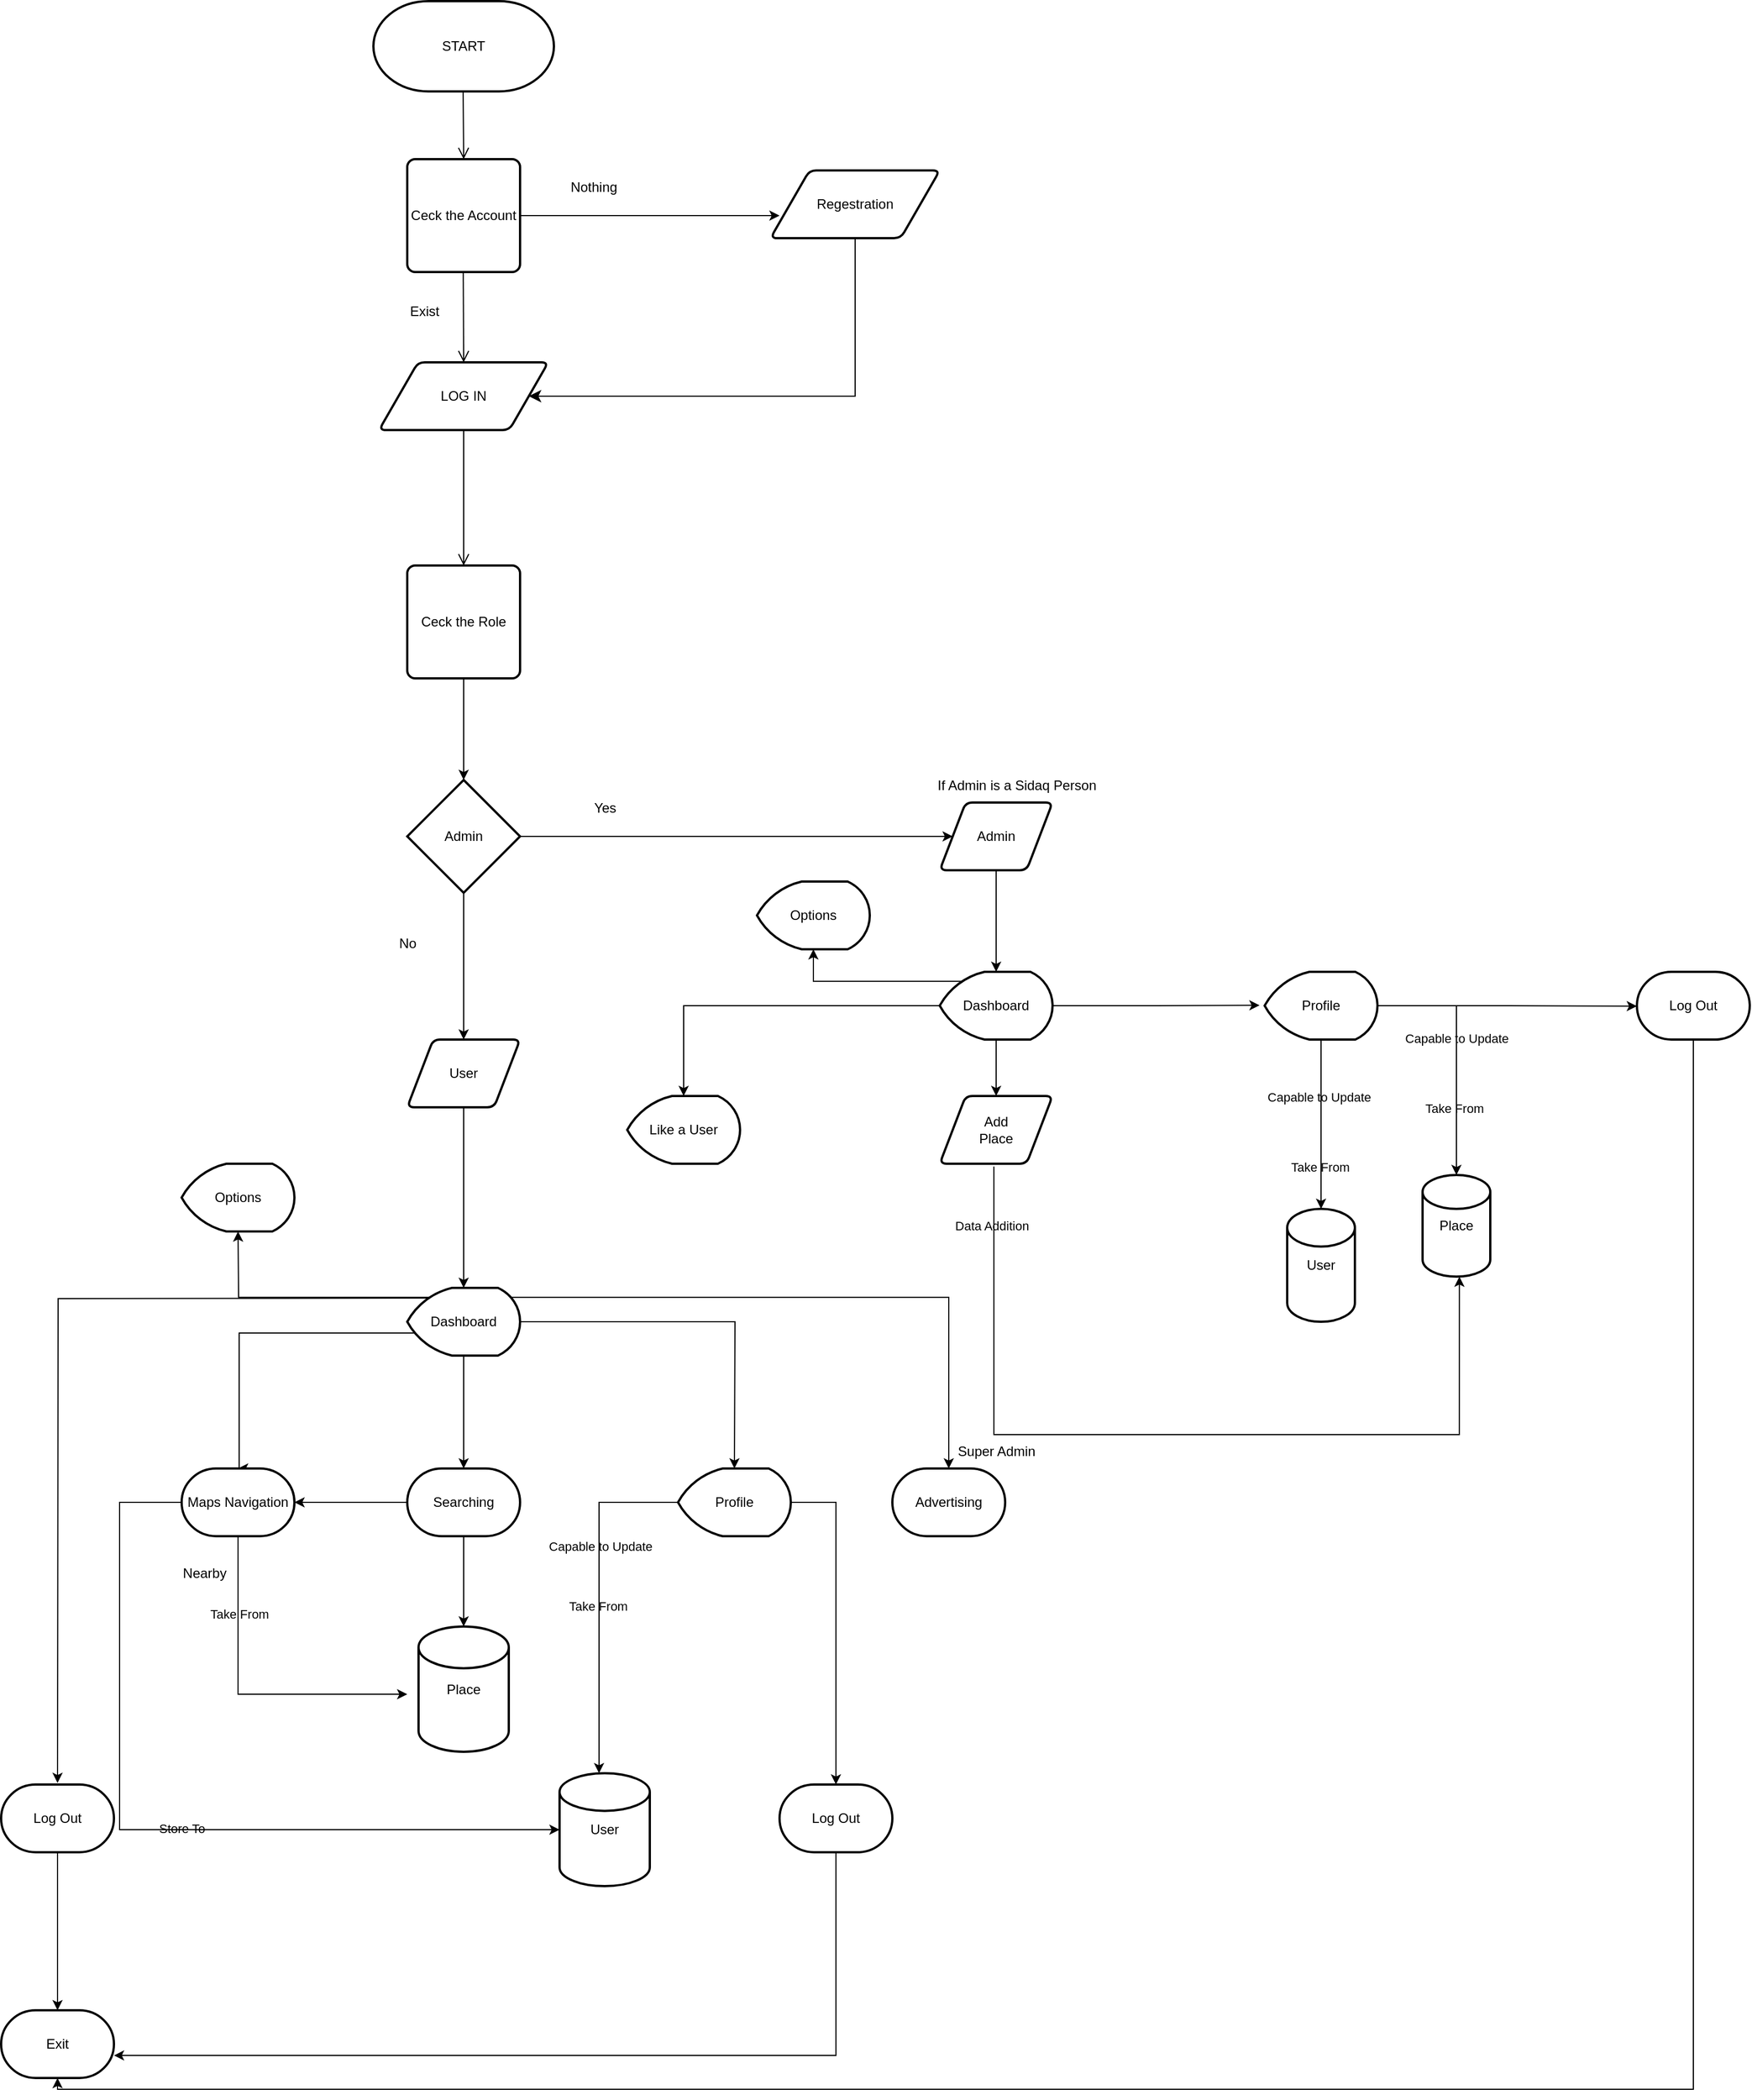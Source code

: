 <mxfile version="21.6.5" type="github">
  <diagram name="Halaman-1" id="2lCrTOcOA4yvUkynCQ19">
    <mxGraphModel dx="1130" dy="735" grid="1" gridSize="10" guides="1" tooltips="1" connect="1" arrows="1" fold="1" page="1" pageScale="1" pageWidth="827" pageHeight="1169" math="0" shadow="0">
      <root>
        <mxCell id="0" />
        <mxCell id="1" parent="0" />
        <mxCell id="ChmPbcpzLPWA6f1NTkVk-4" value="" style="endArrow=open;startArrow=none;endFill=0;startFill=0;endSize=8;html=1;verticalAlign=bottom;labelBackgroundColor=none;strokeWidth=1;rounded=0;fontColor=default;entryX=0.5;entryY=0;entryDx=0;entryDy=0;" parent="1" target="ChmPbcpzLPWA6f1NTkVk-25" edge="1">
          <mxGeometry width="160" relative="1" as="geometry">
            <mxPoint x="399.5" y="50" as="sourcePoint" />
            <mxPoint x="400" y="150" as="targetPoint" />
            <Array as="points">
              <mxPoint x="399.5" y="96" />
            </Array>
          </mxGeometry>
        </mxCell>
        <mxCell id="ChmPbcpzLPWA6f1NTkVk-1" value="START" style="strokeWidth=2;html=1;shape=mxgraph.flowchart.terminator;whiteSpace=wrap;labelBackgroundColor=none;" parent="1" vertex="1">
          <mxGeometry x="320" y="20" width="160" height="80" as="geometry" />
        </mxCell>
        <mxCell id="ChmPbcpzLPWA6f1NTkVk-6" value="LOG IN" style="shape=parallelogram;html=1;strokeWidth=2;perimeter=parallelogramPerimeter;whiteSpace=wrap;rounded=1;arcSize=12;size=0.23;labelBackgroundColor=none;" parent="1" vertex="1">
          <mxGeometry x="325" y="340" width="150" height="60" as="geometry" />
        </mxCell>
        <mxCell id="ChmPbcpzLPWA6f1NTkVk-7" value="" style="endArrow=open;startArrow=none;endFill=0;startFill=0;endSize=8;html=1;verticalAlign=bottom;labelBackgroundColor=none;strokeWidth=1;rounded=0;fontColor=default;entryX=0.5;entryY=0;entryDx=0;entryDy=0;" parent="1" target="ChmPbcpzLPWA6f1NTkVk-6" edge="1">
          <mxGeometry width="160" relative="1" as="geometry">
            <mxPoint x="399.5" y="230" as="sourcePoint" />
            <mxPoint x="400" y="330" as="targetPoint" />
            <Array as="points" />
          </mxGeometry>
        </mxCell>
        <mxCell id="ChmPbcpzLPWA6f1NTkVk-11" value="" style="endArrow=open;startArrow=none;endFill=0;startFill=0;endSize=8;html=1;verticalAlign=bottom;labelBackgroundColor=none;strokeWidth=1;rounded=0;fontColor=default;exitX=0.5;exitY=1;exitDx=0;exitDy=0;" parent="1" source="ChmPbcpzLPWA6f1NTkVk-6" target="ChmPbcpzLPWA6f1NTkVk-13" edge="1">
          <mxGeometry width="160" relative="1" as="geometry">
            <mxPoint x="399.5" y="410" as="sourcePoint" />
            <mxPoint x="400" y="510" as="targetPoint" />
            <Array as="points" />
          </mxGeometry>
        </mxCell>
        <mxCell id="ChmPbcpzLPWA6f1NTkVk-16" style="edgeStyle=orthogonalEdgeStyle;rounded=0;orthogonalLoop=1;jettySize=auto;html=1;exitX=0.5;exitY=1;exitDx=0;exitDy=0;labelBackgroundColor=none;fontColor=default;entryX=0.5;entryY=0;entryDx=0;entryDy=0;entryPerimeter=0;" parent="1" source="ChmPbcpzLPWA6f1NTkVk-13" target="ChmPbcpzLPWA6f1NTkVk-14" edge="1">
          <mxGeometry relative="1" as="geometry">
            <mxPoint x="400" y="690" as="targetPoint" />
          </mxGeometry>
        </mxCell>
        <mxCell id="ChmPbcpzLPWA6f1NTkVk-13" value="Ceck the Role" style="rounded=1;whiteSpace=wrap;html=1;absoluteArcSize=1;arcSize=14;strokeWidth=2;labelBackgroundColor=none;" parent="1" vertex="1">
          <mxGeometry x="350" y="520" width="100" height="100" as="geometry" />
        </mxCell>
        <mxCell id="ChmPbcpzLPWA6f1NTkVk-18" style="edgeStyle=orthogonalEdgeStyle;rounded=0;orthogonalLoop=1;jettySize=auto;html=1;exitX=1;exitY=0.5;exitDx=0;exitDy=0;exitPerimeter=0;labelBackgroundColor=none;fontColor=default;entryX=0;entryY=0.5;entryDx=0;entryDy=0;" parent="1" source="ChmPbcpzLPWA6f1NTkVk-14" target="ChmPbcpzLPWA6f1NTkVk-20" edge="1">
          <mxGeometry relative="1" as="geometry">
            <mxPoint x="600" y="760" as="targetPoint" />
          </mxGeometry>
        </mxCell>
        <mxCell id="ChmPbcpzLPWA6f1NTkVk-19" style="edgeStyle=orthogonalEdgeStyle;rounded=0;orthogonalLoop=1;jettySize=auto;html=1;exitX=0.5;exitY=1;exitDx=0;exitDy=0;exitPerimeter=0;labelBackgroundColor=none;fontColor=default;entryX=0.5;entryY=0;entryDx=0;entryDy=0;" parent="1" source="ChmPbcpzLPWA6f1NTkVk-14" target="ChmPbcpzLPWA6f1NTkVk-21" edge="1">
          <mxGeometry relative="1" as="geometry">
            <mxPoint x="400" y="920" as="targetPoint" />
          </mxGeometry>
        </mxCell>
        <mxCell id="ChmPbcpzLPWA6f1NTkVk-14" value="Admin" style="strokeWidth=2;html=1;shape=mxgraph.flowchart.decision;whiteSpace=wrap;labelBackgroundColor=none;" parent="1" vertex="1">
          <mxGeometry x="350" y="710" width="100" height="100" as="geometry" />
        </mxCell>
        <mxCell id="ChmPbcpzLPWA6f1NTkVk-74" value="" style="edgeStyle=orthogonalEdgeStyle;rounded=0;orthogonalLoop=1;jettySize=auto;html=1;labelBackgroundColor=none;fontColor=default;" parent="1" source="ChmPbcpzLPWA6f1NTkVk-20" target="ChmPbcpzLPWA6f1NTkVk-72" edge="1">
          <mxGeometry relative="1" as="geometry" />
        </mxCell>
        <mxCell id="ChmPbcpzLPWA6f1NTkVk-20" value="Admin" style="shape=parallelogram;html=1;strokeWidth=2;perimeter=parallelogramPerimeter;whiteSpace=wrap;rounded=1;arcSize=12;size=0.23;labelBackgroundColor=none;" parent="1" vertex="1">
          <mxGeometry x="822" y="730" width="100" height="60" as="geometry" />
        </mxCell>
        <mxCell id="ChmPbcpzLPWA6f1NTkVk-43" value="" style="edgeStyle=orthogonalEdgeStyle;rounded=0;orthogonalLoop=1;jettySize=auto;html=1;labelBackgroundColor=none;fontColor=default;" parent="1" source="ChmPbcpzLPWA6f1NTkVk-21" target="ChmPbcpzLPWA6f1NTkVk-41" edge="1">
          <mxGeometry relative="1" as="geometry" />
        </mxCell>
        <mxCell id="ChmPbcpzLPWA6f1NTkVk-21" value="User" style="shape=parallelogram;html=1;strokeWidth=2;perimeter=parallelogramPerimeter;whiteSpace=wrap;rounded=1;arcSize=12;size=0.23;labelBackgroundColor=none;" parent="1" vertex="1">
          <mxGeometry x="350" y="940" width="100" height="60" as="geometry" />
        </mxCell>
        <mxCell id="ChmPbcpzLPWA6f1NTkVk-23" value="Yes" style="text;html=1;align=center;verticalAlign=middle;resizable=0;points=[];autosize=1;strokeColor=none;fillColor=none;labelBackgroundColor=none;" parent="1" vertex="1">
          <mxGeometry x="505" y="720" width="40" height="30" as="geometry" />
        </mxCell>
        <mxCell id="ChmPbcpzLPWA6f1NTkVk-24" value="No" style="text;html=1;align=center;verticalAlign=middle;resizable=0;points=[];autosize=1;strokeColor=none;fillColor=none;labelBackgroundColor=none;" parent="1" vertex="1">
          <mxGeometry x="330" y="840" width="40" height="30" as="geometry" />
        </mxCell>
        <mxCell id="ChmPbcpzLPWA6f1NTkVk-26" style="edgeStyle=orthogonalEdgeStyle;rounded=0;orthogonalLoop=1;jettySize=auto;html=1;exitX=1;exitY=0.5;exitDx=0;exitDy=0;labelBackgroundColor=none;fontColor=default;" parent="1" source="ChmPbcpzLPWA6f1NTkVk-25" edge="1">
          <mxGeometry relative="1" as="geometry">
            <mxPoint x="680" y="210" as="targetPoint" />
          </mxGeometry>
        </mxCell>
        <mxCell id="ChmPbcpzLPWA6f1NTkVk-25" value="Ceck the Account " style="rounded=1;whiteSpace=wrap;html=1;absoluteArcSize=1;arcSize=14;strokeWidth=2;labelBackgroundColor=none;" parent="1" vertex="1">
          <mxGeometry x="350" y="160" width="100" height="100" as="geometry" />
        </mxCell>
        <mxCell id="ChmPbcpzLPWA6f1NTkVk-27" value="Exist" style="text;html=1;align=center;verticalAlign=middle;resizable=0;points=[];autosize=1;strokeColor=none;fillColor=none;labelBackgroundColor=none;" parent="1" vertex="1">
          <mxGeometry x="340" y="280" width="50" height="30" as="geometry" />
        </mxCell>
        <mxCell id="ChmPbcpzLPWA6f1NTkVk-28" value="Nothing" style="text;html=1;align=center;verticalAlign=middle;resizable=0;points=[];autosize=1;strokeColor=none;fillColor=none;labelBackgroundColor=none;" parent="1" vertex="1">
          <mxGeometry x="485" y="170" width="60" height="30" as="geometry" />
        </mxCell>
        <mxCell id="ChmPbcpzLPWA6f1NTkVk-34" value="" style="edgeStyle=segmentEdgeStyle;endArrow=classic;html=1;curved=0;rounded=0;endSize=8;startSize=8;exitX=0.5;exitY=1;exitDx=0;exitDy=0;entryX=1;entryY=0.5;entryDx=0;entryDy=0;labelBackgroundColor=none;fontColor=default;" parent="1" source="ChmPbcpzLPWA6f1NTkVk-86" target="ChmPbcpzLPWA6f1NTkVk-6" edge="1">
          <mxGeometry width="50" height="50" relative="1" as="geometry">
            <mxPoint x="721" y="231.98" as="sourcePoint" />
            <mxPoint x="510" y="370" as="targetPoint" />
            <Array as="points">
              <mxPoint x="747" y="370" />
            </Array>
          </mxGeometry>
        </mxCell>
        <mxCell id="ChmPbcpzLPWA6f1NTkVk-47" value="" style="edgeStyle=orthogonalEdgeStyle;rounded=0;orthogonalLoop=1;jettySize=auto;html=1;labelBackgroundColor=none;fontColor=default;" parent="1" source="ChmPbcpzLPWA6f1NTkVk-41" target="ChmPbcpzLPWA6f1NTkVk-46" edge="1">
          <mxGeometry relative="1" as="geometry" />
        </mxCell>
        <mxCell id="ChmPbcpzLPWA6f1NTkVk-50" style="edgeStyle=orthogonalEdgeStyle;rounded=0;orthogonalLoop=1;jettySize=auto;html=1;exitX=0.2;exitY=0.86;exitDx=0;exitDy=0;exitPerimeter=0;labelBackgroundColor=none;fontColor=default;" parent="1" source="ChmPbcpzLPWA6f1NTkVk-41" edge="1">
          <mxGeometry relative="1" as="geometry">
            <mxPoint x="200" y="1320" as="targetPoint" />
            <Array as="points">
              <mxPoint x="370" y="1200" />
              <mxPoint x="201" y="1200" />
            </Array>
          </mxGeometry>
        </mxCell>
        <mxCell id="ChmPbcpzLPWA6f1NTkVk-56" style="edgeStyle=orthogonalEdgeStyle;rounded=0;orthogonalLoop=1;jettySize=auto;html=1;exitX=1;exitY=0.5;exitDx=0;exitDy=0;exitPerimeter=0;entryX=0.5;entryY=0;entryDx=0;entryDy=0;entryPerimeter=0;labelBackgroundColor=none;fontColor=default;" parent="1" source="ChmPbcpzLPWA6f1NTkVk-41" edge="1">
          <mxGeometry relative="1" as="geometry">
            <mxPoint x="640" y="1320" as="targetPoint" />
          </mxGeometry>
        </mxCell>
        <mxCell id="ChmPbcpzLPWA6f1NTkVk-57" style="edgeStyle=orthogonalEdgeStyle;rounded=0;orthogonalLoop=1;jettySize=auto;html=1;exitX=0.92;exitY=0.14;exitDx=0;exitDy=0;exitPerimeter=0;entryX=0.5;entryY=0;entryDx=0;entryDy=0;entryPerimeter=0;labelBackgroundColor=none;fontColor=default;" parent="1" source="ChmPbcpzLPWA6f1NTkVk-41" target="ChmPbcpzLPWA6f1NTkVk-58" edge="1">
          <mxGeometry relative="1" as="geometry">
            <mxPoint x="850" y="1168" as="targetPoint" />
          </mxGeometry>
        </mxCell>
        <mxCell id="ChmPbcpzLPWA6f1NTkVk-61" style="edgeStyle=orthogonalEdgeStyle;rounded=0;orthogonalLoop=1;jettySize=auto;html=1;exitX=0.2;exitY=0.14;exitDx=0;exitDy=0;exitPerimeter=0;entryX=0.41;entryY=-0.033;entryDx=0;entryDy=0;entryPerimeter=0;labelBackgroundColor=none;fontColor=default;" parent="1" edge="1">
          <mxGeometry relative="1" as="geometry">
            <mxPoint x="40" y="1598.62" as="targetPoint" />
            <mxPoint x="379" y="1169" as="sourcePoint" />
          </mxGeometry>
        </mxCell>
        <mxCell id="ChmPbcpzLPWA6f1NTkVk-80" style="edgeStyle=orthogonalEdgeStyle;rounded=0;orthogonalLoop=1;jettySize=auto;html=1;exitX=0.2;exitY=0.14;exitDx=0;exitDy=0;exitPerimeter=0;labelBackgroundColor=none;fontColor=default;" parent="1" source="ChmPbcpzLPWA6f1NTkVk-41" edge="1">
          <mxGeometry relative="1" as="geometry">
            <mxPoint x="200" y="1110" as="targetPoint" />
          </mxGeometry>
        </mxCell>
        <mxCell id="ChmPbcpzLPWA6f1NTkVk-41" value="Dashboard" style="strokeWidth=2;html=1;shape=mxgraph.flowchart.display;whiteSpace=wrap;labelBackgroundColor=none;" parent="1" vertex="1">
          <mxGeometry x="350" y="1160" width="100" height="60" as="geometry" />
        </mxCell>
        <mxCell id="ChmPbcpzLPWA6f1NTkVk-49" value="" style="edgeStyle=orthogonalEdgeStyle;rounded=0;orthogonalLoop=1;jettySize=auto;html=1;labelBackgroundColor=none;fontColor=default;" parent="1" source="ChmPbcpzLPWA6f1NTkVk-46" target="ChmPbcpzLPWA6f1NTkVk-48" edge="1">
          <mxGeometry relative="1" as="geometry" />
        </mxCell>
        <mxCell id="mq3iDI-GHMtYQl5bMMJG-1" value="" style="edgeStyle=orthogonalEdgeStyle;rounded=0;orthogonalLoop=1;jettySize=auto;html=1;" edge="1" parent="1" source="ChmPbcpzLPWA6f1NTkVk-46" target="ChmPbcpzLPWA6f1NTkVk-51">
          <mxGeometry relative="1" as="geometry" />
        </mxCell>
        <mxCell id="ChmPbcpzLPWA6f1NTkVk-46" value="Searching" style="strokeWidth=2;html=1;shape=mxgraph.flowchart.terminator;whiteSpace=wrap;labelBackgroundColor=none;" parent="1" vertex="1">
          <mxGeometry x="350" y="1320" width="100" height="60" as="geometry" />
        </mxCell>
        <mxCell id="ChmPbcpzLPWA6f1NTkVk-48" value="Place" style="strokeWidth=2;html=1;shape=mxgraph.flowchart.database;whiteSpace=wrap;labelBackgroundColor=none;" parent="1" vertex="1">
          <mxGeometry x="360" y="1460" width="80" height="111" as="geometry" />
        </mxCell>
        <mxCell id="ChmPbcpzLPWA6f1NTkVk-53" style="edgeStyle=orthogonalEdgeStyle;rounded=0;orthogonalLoop=1;jettySize=auto;html=1;exitX=0.5;exitY=1;exitDx=0;exitDy=0;exitPerimeter=0;labelBackgroundColor=none;fontColor=default;" parent="1" source="ChmPbcpzLPWA6f1NTkVk-51" edge="1">
          <mxGeometry relative="1" as="geometry">
            <mxPoint x="350" y="1520" as="targetPoint" />
            <Array as="points">
              <mxPoint x="200" y="1470" />
              <mxPoint x="200" y="1470" />
            </Array>
          </mxGeometry>
        </mxCell>
        <mxCell id="ChmPbcpzLPWA6f1NTkVk-93" value="Take From" style="edgeLabel;html=1;align=center;verticalAlign=middle;resizable=0;points=[];labelBackgroundColor=none;" parent="ChmPbcpzLPWA6f1NTkVk-53" vertex="1" connectable="0">
          <mxGeometry x="-0.529" y="1" relative="1" as="geometry">
            <mxPoint as="offset" />
          </mxGeometry>
        </mxCell>
        <mxCell id="ChmPbcpzLPWA6f1NTkVk-91" style="edgeStyle=orthogonalEdgeStyle;rounded=0;orthogonalLoop=1;jettySize=auto;html=1;exitX=0;exitY=0.5;exitDx=0;exitDy=0;exitPerimeter=0;labelBackgroundColor=none;fontColor=default;" parent="1" source="ChmPbcpzLPWA6f1NTkVk-51" edge="1">
          <mxGeometry relative="1" as="geometry">
            <mxPoint x="485" y="1640" as="targetPoint" />
            <mxPoint x="115" y="1350" as="sourcePoint" />
            <Array as="points">
              <mxPoint x="95" y="1350" />
              <mxPoint x="95" y="1640" />
            </Array>
          </mxGeometry>
        </mxCell>
        <mxCell id="ChmPbcpzLPWA6f1NTkVk-92" value="Store To" style="edgeLabel;html=1;align=center;verticalAlign=middle;resizable=0;points=[];labelBackgroundColor=none;" parent="ChmPbcpzLPWA6f1NTkVk-91" vertex="1" connectable="0">
          <mxGeometry x="0.086" y="1" relative="1" as="geometry">
            <mxPoint x="1" as="offset" />
          </mxGeometry>
        </mxCell>
        <mxCell id="ChmPbcpzLPWA6f1NTkVk-51" value="Maps Navigation" style="strokeWidth=2;html=1;shape=mxgraph.flowchart.terminator;whiteSpace=wrap;labelBackgroundColor=none;" parent="1" vertex="1">
          <mxGeometry x="150" y="1320" width="100" height="60" as="geometry" />
        </mxCell>
        <mxCell id="ChmPbcpzLPWA6f1NTkVk-65" value="" style="edgeStyle=orthogonalEdgeStyle;rounded=0;orthogonalLoop=1;jettySize=auto;html=1;labelBackgroundColor=none;fontColor=default;" parent="1" target="ChmPbcpzLPWA6f1NTkVk-59" edge="1">
          <mxGeometry relative="1" as="geometry">
            <mxPoint x="640" y="1380" as="sourcePoint" />
            <Array as="points">
              <mxPoint x="640" y="1350" />
              <mxPoint x="520" y="1350" />
            </Array>
          </mxGeometry>
        </mxCell>
        <mxCell id="ChmPbcpzLPWA6f1NTkVk-100" value="Take From" style="edgeLabel;html=1;align=center;verticalAlign=middle;resizable=0;points=[];labelBackgroundColor=none;" parent="ChmPbcpzLPWA6f1NTkVk-65" vertex="1" connectable="0">
          <mxGeometry x="0.241" y="-1" relative="1" as="geometry">
            <mxPoint as="offset" />
          </mxGeometry>
        </mxCell>
        <mxCell id="ChmPbcpzLPWA6f1NTkVk-102" value="Capable to Update" style="edgeLabel;html=1;align=center;verticalAlign=middle;resizable=0;points=[];labelBackgroundColor=none;" parent="ChmPbcpzLPWA6f1NTkVk-65" vertex="1" connectable="0">
          <mxGeometry x="-0.034" y="1" relative="1" as="geometry">
            <mxPoint as="offset" />
          </mxGeometry>
        </mxCell>
        <mxCell id="ChmPbcpzLPWA6f1NTkVk-67" style="edgeStyle=orthogonalEdgeStyle;rounded=0;orthogonalLoop=1;jettySize=auto;html=1;exitX=1;exitY=0.5;exitDx=0;exitDy=0;exitPerimeter=0;labelBackgroundColor=none;fontColor=default;" parent="1" target="ChmPbcpzLPWA6f1NTkVk-66" edge="1">
          <mxGeometry relative="1" as="geometry">
            <mxPoint x="690" y="1350" as="sourcePoint" />
            <Array as="points">
              <mxPoint x="730" y="1350" />
            </Array>
          </mxGeometry>
        </mxCell>
        <mxCell id="ChmPbcpzLPWA6f1NTkVk-58" value="&lt;span class=&quot;ILfuVd&quot; lang=&quot;id&quot;&gt;Advertising&lt;/span&gt;" style="strokeWidth=2;html=1;shape=mxgraph.flowchart.terminator;whiteSpace=wrap;labelBackgroundColor=none;" parent="1" vertex="1">
          <mxGeometry x="780" y="1320" width="100" height="60" as="geometry" />
        </mxCell>
        <mxCell id="ChmPbcpzLPWA6f1NTkVk-59" value="User" style="strokeWidth=2;html=1;shape=mxgraph.flowchart.database;whiteSpace=wrap;labelBackgroundColor=none;" parent="1" vertex="1">
          <mxGeometry x="485" y="1590" width="80" height="100" as="geometry" />
        </mxCell>
        <mxCell id="ChmPbcpzLPWA6f1NTkVk-64" style="edgeStyle=orthogonalEdgeStyle;rounded=0;orthogonalLoop=1;jettySize=auto;html=1;exitX=0.5;exitY=1;exitDx=0;exitDy=0;exitPerimeter=0;labelBackgroundColor=none;fontColor=default;" parent="1" source="ChmPbcpzLPWA6f1NTkVk-62" target="ChmPbcpzLPWA6f1NTkVk-63" edge="1">
          <mxGeometry relative="1" as="geometry" />
        </mxCell>
        <mxCell id="ChmPbcpzLPWA6f1NTkVk-62" value="Log Out" style="strokeWidth=2;html=1;shape=mxgraph.flowchart.terminator;whiteSpace=wrap;labelBackgroundColor=none;" parent="1" vertex="1">
          <mxGeometry x="-10" y="1600" width="100" height="60" as="geometry" />
        </mxCell>
        <mxCell id="ChmPbcpzLPWA6f1NTkVk-63" value="Exit" style="strokeWidth=2;html=1;shape=mxgraph.flowchart.terminator;whiteSpace=wrap;labelBackgroundColor=none;" parent="1" vertex="1">
          <mxGeometry x="-10" y="1800" width="100" height="60" as="geometry" />
        </mxCell>
        <mxCell id="ChmPbcpzLPWA6f1NTkVk-68" style="edgeStyle=orthogonalEdgeStyle;rounded=0;orthogonalLoop=1;jettySize=auto;html=1;exitX=0.5;exitY=1;exitDx=0;exitDy=0;exitPerimeter=0;entryX=1;entryY=0.667;entryDx=0;entryDy=0;entryPerimeter=0;labelBackgroundColor=none;fontColor=default;" parent="1" source="ChmPbcpzLPWA6f1NTkVk-66" target="ChmPbcpzLPWA6f1NTkVk-63" edge="1">
          <mxGeometry relative="1" as="geometry">
            <mxPoint x="730" y="1842" as="targetPoint" />
          </mxGeometry>
        </mxCell>
        <mxCell id="ChmPbcpzLPWA6f1NTkVk-66" value="Log Out" style="strokeWidth=2;html=1;shape=mxgraph.flowchart.terminator;whiteSpace=wrap;labelBackgroundColor=none;" parent="1" vertex="1">
          <mxGeometry x="680" y="1600" width="100" height="60" as="geometry" />
        </mxCell>
        <mxCell id="ChmPbcpzLPWA6f1NTkVk-69" value="&lt;div&gt;Super Admin&lt;/div&gt;" style="text;html=1;align=center;verticalAlign=middle;resizable=0;points=[];autosize=1;strokeColor=none;fillColor=none;labelBackgroundColor=none;" parent="1" vertex="1">
          <mxGeometry x="827" y="1290" width="90" height="30" as="geometry" />
        </mxCell>
        <mxCell id="ChmPbcpzLPWA6f1NTkVk-71" value="Nearby" style="text;html=1;align=center;verticalAlign=middle;resizable=0;points=[];autosize=1;strokeColor=none;fillColor=none;labelBackgroundColor=none;" parent="1" vertex="1">
          <mxGeometry x="140" y="1398" width="60" height="30" as="geometry" />
        </mxCell>
        <mxCell id="ChmPbcpzLPWA6f1NTkVk-77" style="edgeStyle=orthogonalEdgeStyle;rounded=0;orthogonalLoop=1;jettySize=auto;html=1;exitX=0;exitY=0.5;exitDx=0;exitDy=0;exitPerimeter=0;entryX=0.5;entryY=0;entryDx=0;entryDy=0;entryPerimeter=0;labelBackgroundColor=none;fontColor=default;" parent="1" source="ChmPbcpzLPWA6f1NTkVk-72" target="ChmPbcpzLPWA6f1NTkVk-79" edge="1">
          <mxGeometry relative="1" as="geometry">
            <mxPoint x="595" y="1000" as="targetPoint" />
            <Array as="points">
              <mxPoint x="595" y="910" />
            </Array>
          </mxGeometry>
        </mxCell>
        <mxCell id="ChmPbcpzLPWA6f1NTkVk-84" style="edgeStyle=orthogonalEdgeStyle;rounded=0;orthogonalLoop=1;jettySize=auto;html=1;exitX=1;exitY=0.5;exitDx=0;exitDy=0;exitPerimeter=0;entryX=0;entryY=0.25;entryDx=0;entryDy=0;labelBackgroundColor=none;fontColor=default;" parent="1" source="ChmPbcpzLPWA6f1NTkVk-72" edge="1">
          <mxGeometry relative="1" as="geometry">
            <mxPoint x="1105.471" y="909.641" as="targetPoint" />
          </mxGeometry>
        </mxCell>
        <mxCell id="ChmPbcpzLPWA6f1NTkVk-96" value="" style="edgeStyle=orthogonalEdgeStyle;rounded=0;orthogonalLoop=1;jettySize=auto;html=1;labelBackgroundColor=none;fontColor=default;" parent="1" source="ChmPbcpzLPWA6f1NTkVk-72" target="ChmPbcpzLPWA6f1NTkVk-95" edge="1">
          <mxGeometry relative="1" as="geometry" />
        </mxCell>
        <mxCell id="ChmPbcpzLPWA6f1NTkVk-128" style="edgeStyle=orthogonalEdgeStyle;rounded=0;orthogonalLoop=1;jettySize=auto;html=1;exitX=0.2;exitY=0.14;exitDx=0;exitDy=0;exitPerimeter=0;labelBackgroundColor=none;fontColor=default;" parent="1" source="ChmPbcpzLPWA6f1NTkVk-72" target="ChmPbcpzLPWA6f1NTkVk-127" edge="1">
          <mxGeometry relative="1" as="geometry" />
        </mxCell>
        <mxCell id="ChmPbcpzLPWA6f1NTkVk-72" value="Dashboard" style="strokeWidth=2;html=1;shape=mxgraph.flowchart.display;whiteSpace=wrap;labelBackgroundColor=none;" parent="1" vertex="1">
          <mxGeometry x="822" y="880" width="100" height="60" as="geometry" />
        </mxCell>
        <mxCell id="ChmPbcpzLPWA6f1NTkVk-78" value="Profile" style="strokeWidth=2;html=1;shape=mxgraph.flowchart.display;whiteSpace=wrap;labelBackgroundColor=none;" parent="1" vertex="1">
          <mxGeometry x="590" y="1320" width="100" height="60" as="geometry" />
        </mxCell>
        <mxCell id="ChmPbcpzLPWA6f1NTkVk-79" value="Like a User" style="strokeWidth=2;html=1;shape=mxgraph.flowchart.display;whiteSpace=wrap;labelBackgroundColor=none;" parent="1" vertex="1">
          <mxGeometry x="545" y="990" width="100" height="60" as="geometry" />
        </mxCell>
        <mxCell id="ChmPbcpzLPWA6f1NTkVk-81" value="Options" style="strokeWidth=2;html=1;shape=mxgraph.flowchart.display;whiteSpace=wrap;labelBackgroundColor=none;" parent="1" vertex="1">
          <mxGeometry x="150" y="1050" width="100" height="60" as="geometry" />
        </mxCell>
        <mxCell id="ChmPbcpzLPWA6f1NTkVk-82" value="If Admin is a Sidaq Person" style="text;html=1;align=center;verticalAlign=middle;resizable=0;points=[];autosize=1;strokeColor=none;fillColor=none;labelBackgroundColor=none;" parent="1" vertex="1">
          <mxGeometry x="810" y="700" width="160" height="30" as="geometry" />
        </mxCell>
        <mxCell id="ChmPbcpzLPWA6f1NTkVk-86" value="Regestration" style="shape=parallelogram;html=1;strokeWidth=2;perimeter=parallelogramPerimeter;whiteSpace=wrap;rounded=1;arcSize=12;size=0.23;labelBackgroundColor=none;" parent="1" vertex="1">
          <mxGeometry x="672" y="170" width="150" height="60" as="geometry" />
        </mxCell>
        <mxCell id="ChmPbcpzLPWA6f1NTkVk-114" style="edgeStyle=orthogonalEdgeStyle;rounded=0;orthogonalLoop=1;jettySize=auto;html=1;exitX=0.576;exitY=1.042;exitDx=0;exitDy=0;entryX=0.704;entryY=1;entryDx=0;entryDy=0;entryPerimeter=0;exitPerimeter=0;labelBackgroundColor=none;fontColor=default;" parent="1" edge="1">
          <mxGeometry relative="1" as="geometry">
            <mxPoint x="1282.64" y="1150" as="targetPoint" />
            <mxPoint x="870.0" y="1052.52" as="sourcePoint" />
            <Array as="points">
              <mxPoint x="870.4" y="1290" />
              <mxPoint x="1282.4" y="1290" />
            </Array>
          </mxGeometry>
        </mxCell>
        <mxCell id="ChmPbcpzLPWA6f1NTkVk-126" value="Data Addition" style="edgeLabel;html=1;align=center;verticalAlign=middle;resizable=0;points=[];labelBackgroundColor=none;" parent="ChmPbcpzLPWA6f1NTkVk-114" vertex="1" connectable="0">
          <mxGeometry x="-0.867" y="-2" relative="1" as="geometry">
            <mxPoint as="offset" />
          </mxGeometry>
        </mxCell>
        <mxCell id="ChmPbcpzLPWA6f1NTkVk-95" value="&lt;div&gt;Add&lt;/div&gt;&lt;div&gt;Place&lt;/div&gt;" style="shape=parallelogram;html=1;strokeWidth=2;perimeter=parallelogramPerimeter;whiteSpace=wrap;rounded=1;arcSize=12;size=0.23;labelBackgroundColor=none;" parent="1" vertex="1">
          <mxGeometry x="822" y="990" width="100" height="60" as="geometry" />
        </mxCell>
        <mxCell id="ChmPbcpzLPWA6f1NTkVk-105" style="edgeStyle=orthogonalEdgeStyle;rounded=0;orthogonalLoop=1;jettySize=auto;html=1;exitX=0.5;exitY=1;exitDx=0;exitDy=0;exitPerimeter=0;entryX=0.5;entryY=0;entryDx=0;entryDy=0;entryPerimeter=0;labelBackgroundColor=none;fontColor=default;" parent="1" source="ChmPbcpzLPWA6f1NTkVk-97" target="ChmPbcpzLPWA6f1NTkVk-106" edge="1">
          <mxGeometry relative="1" as="geometry">
            <mxPoint x="1159.632" y="1030" as="targetPoint" />
          </mxGeometry>
        </mxCell>
        <mxCell id="ChmPbcpzLPWA6f1NTkVk-109" value="Capable to Update" style="edgeLabel;html=1;align=center;verticalAlign=middle;resizable=0;points=[];labelBackgroundColor=none;" parent="ChmPbcpzLPWA6f1NTkVk-105" vertex="1" connectable="0">
          <mxGeometry x="-0.328" y="-2" relative="1" as="geometry">
            <mxPoint as="offset" />
          </mxGeometry>
        </mxCell>
        <mxCell id="ChmPbcpzLPWA6f1NTkVk-110" value="Take From" style="edgeLabel;html=1;align=center;verticalAlign=middle;resizable=0;points=[];labelBackgroundColor=none;" parent="ChmPbcpzLPWA6f1NTkVk-105" vertex="1" connectable="0">
          <mxGeometry x="0.5" y="-1" relative="1" as="geometry">
            <mxPoint as="offset" />
          </mxGeometry>
        </mxCell>
        <mxCell id="ChmPbcpzLPWA6f1NTkVk-117" style="edgeStyle=orthogonalEdgeStyle;rounded=0;orthogonalLoop=1;jettySize=auto;html=1;exitX=1;exitY=0.5;exitDx=0;exitDy=0;exitPerimeter=0;entryX=0.5;entryY=0;entryDx=0;entryDy=0;entryPerimeter=0;labelBackgroundColor=none;fontColor=default;" parent="1" source="ChmPbcpzLPWA6f1NTkVk-97" target="ChmPbcpzLPWA6f1NTkVk-108" edge="1">
          <mxGeometry relative="1" as="geometry" />
        </mxCell>
        <mxCell id="ChmPbcpzLPWA6f1NTkVk-118" value="Capable to Update" style="edgeLabel;html=1;align=center;verticalAlign=middle;resizable=0;points=[];labelBackgroundColor=none;" parent="ChmPbcpzLPWA6f1NTkVk-117" vertex="1" connectable="0">
          <mxGeometry x="-0.101" y="4" relative="1" as="geometry">
            <mxPoint x="-4" as="offset" />
          </mxGeometry>
        </mxCell>
        <mxCell id="ChmPbcpzLPWA6f1NTkVk-119" value="Take From" style="edgeLabel;html=1;align=center;verticalAlign=middle;resizable=0;points=[];labelBackgroundColor=none;" parent="ChmPbcpzLPWA6f1NTkVk-117" vertex="1" connectable="0">
          <mxGeometry x="0.463" y="-2" relative="1" as="geometry">
            <mxPoint as="offset" />
          </mxGeometry>
        </mxCell>
        <mxCell id="ChmPbcpzLPWA6f1NTkVk-120" style="edgeStyle=orthogonalEdgeStyle;rounded=0;orthogonalLoop=1;jettySize=auto;html=1;exitX=1;exitY=0.5;exitDx=0;exitDy=0;exitPerimeter=0;labelBackgroundColor=none;fontColor=default;" parent="1" source="ChmPbcpzLPWA6f1NTkVk-97" edge="1">
          <mxGeometry relative="1" as="geometry">
            <mxPoint x="1440" y="910.421" as="targetPoint" />
          </mxGeometry>
        </mxCell>
        <mxCell id="ChmPbcpzLPWA6f1NTkVk-97" value="Profile" style="strokeWidth=2;html=1;shape=mxgraph.flowchart.display;whiteSpace=wrap;labelBackgroundColor=none;" parent="1" vertex="1">
          <mxGeometry x="1110" y="880" width="100" height="60" as="geometry" />
        </mxCell>
        <mxCell id="ChmPbcpzLPWA6f1NTkVk-106" value="User" style="strokeWidth=2;html=1;shape=mxgraph.flowchart.database;whiteSpace=wrap;labelBackgroundColor=none;" parent="1" vertex="1">
          <mxGeometry x="1130" y="1090" width="60" height="100" as="geometry" />
        </mxCell>
        <mxCell id="ChmPbcpzLPWA6f1NTkVk-108" value="Place" style="strokeWidth=2;html=1;shape=mxgraph.flowchart.database;whiteSpace=wrap;labelBackgroundColor=none;" parent="1" vertex="1">
          <mxGeometry x="1250" y="1060" width="60" height="90" as="geometry" />
        </mxCell>
        <mxCell id="ChmPbcpzLPWA6f1NTkVk-124" style="edgeStyle=orthogonalEdgeStyle;rounded=0;orthogonalLoop=1;jettySize=auto;html=1;exitX=0.5;exitY=1;exitDx=0;exitDy=0;exitPerimeter=0;entryX=0.5;entryY=0.5;entryDx=0;entryDy=0;entryPerimeter=0;labelBackgroundColor=none;fontColor=default;" parent="1" source="ChmPbcpzLPWA6f1NTkVk-122" edge="1">
          <mxGeometry relative="1" as="geometry">
            <mxPoint x="40" y="1860" as="targetPoint" />
            <mxPoint x="1490" y="970" as="sourcePoint" />
            <Array as="points">
              <mxPoint x="1490" y="1870" />
              <mxPoint x="40" y="1870" />
            </Array>
          </mxGeometry>
        </mxCell>
        <mxCell id="ChmPbcpzLPWA6f1NTkVk-122" value="Log Out" style="strokeWidth=2;html=1;shape=mxgraph.flowchart.terminator;whiteSpace=wrap;labelBackgroundColor=none;" parent="1" vertex="1">
          <mxGeometry x="1440" y="880" width="100" height="60" as="geometry" />
        </mxCell>
        <mxCell id="ChmPbcpzLPWA6f1NTkVk-127" value="Options" style="strokeWidth=2;html=1;shape=mxgraph.flowchart.display;whiteSpace=wrap;labelBackgroundColor=none;" parent="1" vertex="1">
          <mxGeometry x="660" y="800" width="100" height="60" as="geometry" />
        </mxCell>
      </root>
    </mxGraphModel>
  </diagram>
</mxfile>
